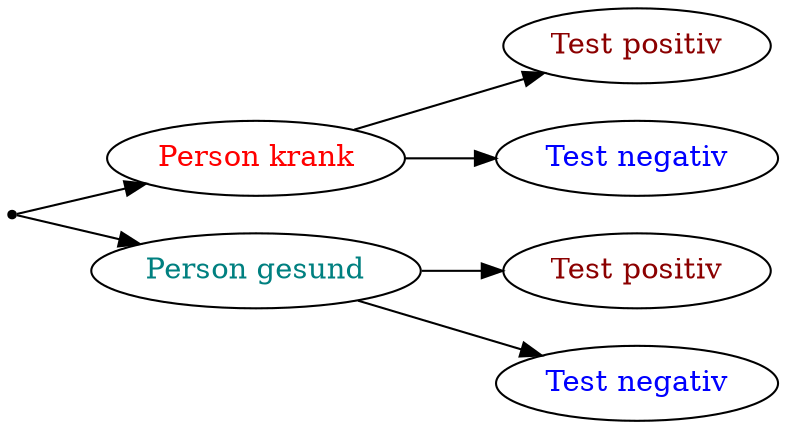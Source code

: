 digraph {

graph [rankdir = "LR"]



  "1" [label = "", shape = "point", fontcolor = ""] 
  "2" [label = "Person krank", shape = "ellipse", fontcolor = "#FF0000"] 
  "3" [label = "Test positiv", shape = "ellipse", fontcolor = "#8b0000"] 
  "4" [label = "Test negativ", shape = "ellipse", fontcolor = "#0000ff"] 
  "5" [label = "Person gesund", shape = "ellipse", fontcolor = "#008080"] 
  "6" [label = "Test positiv", shape = "ellipse", fontcolor = "#8b0000"] 
  "7" [label = "Test negativ", shape = "ellipse", fontcolor = "#0000ff"] 
  "1"->"2" 
  "1"->"5" 
  "2"->"3" 
  "2"->"4" 
  "5"->"6" 
  "5"->"7" 
}